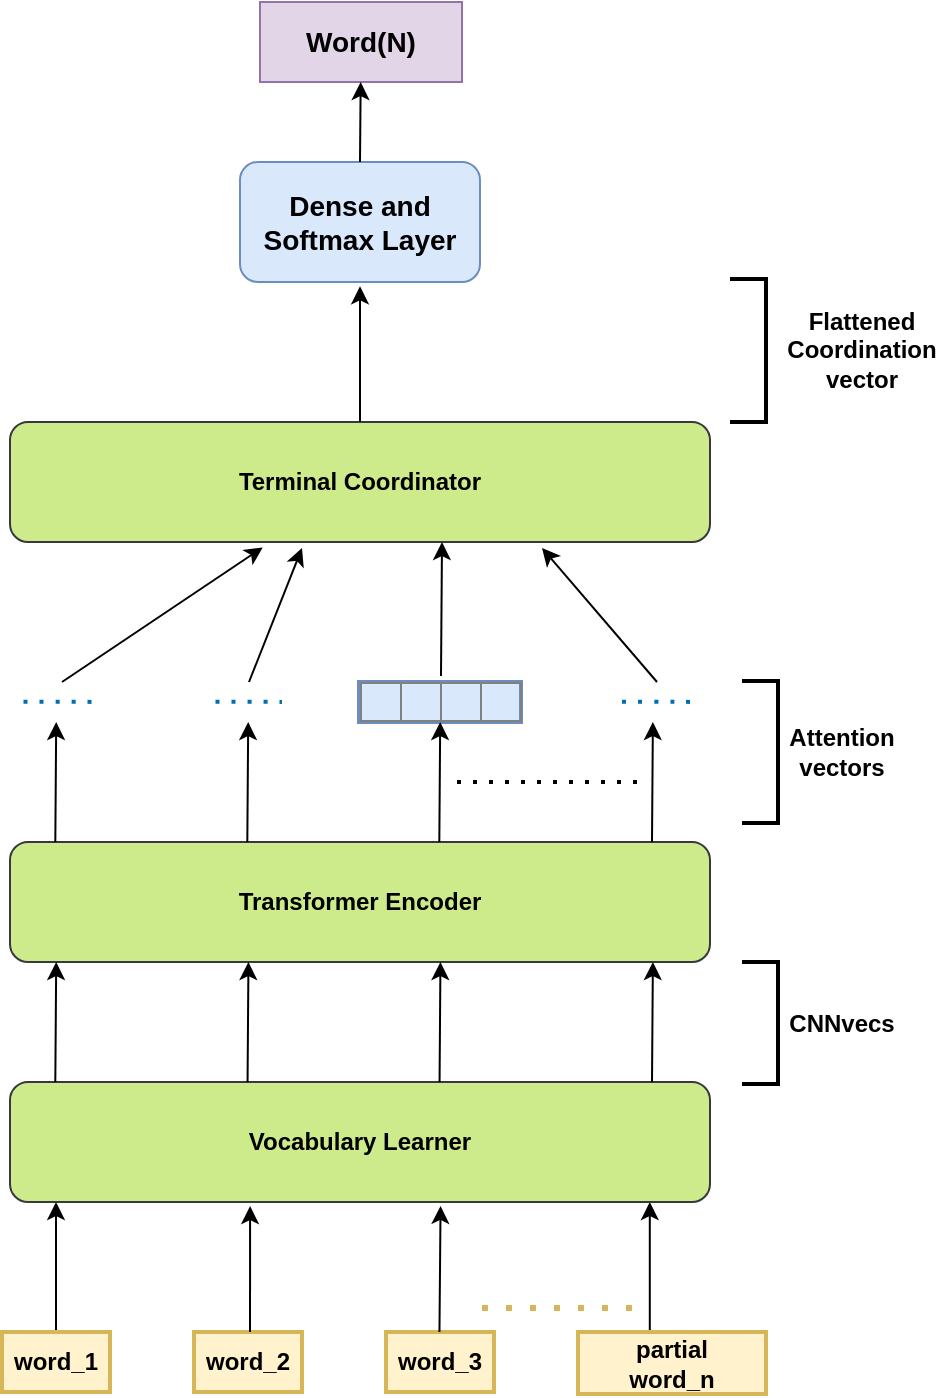 <mxfile version="14.4.4" type="github">
  <diagram id="0odnrXZAJHz_oo89ADCb" name="Page-1">
    <mxGraphModel dx="1185" dy="662" grid="1" gridSize="10" guides="1" tooltips="1" connect="1" arrows="1" fold="1" page="1" pageScale="1" pageWidth="850" pageHeight="1100" math="0" shadow="0">
      <root>
        <mxCell id="0" />
        <mxCell id="1" parent="0" />
        <mxCell id="r2FGRi74jd80nOv4xDd8-11" style="edgeStyle=orthogonalEdgeStyle;rounded=0;orthogonalLoop=1;jettySize=auto;html=1;" edge="1" parent="1" source="r2FGRi74jd80nOv4xDd8-12">
          <mxGeometry relative="1" as="geometry">
            <mxPoint x="257" y="740" as="targetPoint" />
          </mxGeometry>
        </mxCell>
        <mxCell id="r2FGRi74jd80nOv4xDd8-12" value="&lt;b&gt;word_1&lt;/b&gt;" style="rounded=0;whiteSpace=wrap;html=1;strokeWidth=2;fillColor=#fff2cc;strokeColor=#d6b656;" vertex="1" parent="1">
          <mxGeometry x="230" y="805" width="54" height="30" as="geometry" />
        </mxCell>
        <mxCell id="r2FGRi74jd80nOv4xDd8-14" value="&lt;b&gt;word_2&lt;/b&gt;" style="rounded=0;whiteSpace=wrap;html=1;strokeWidth=2;fillColor=#fff2cc;strokeColor=#d6b656;" vertex="1" parent="1">
          <mxGeometry x="326" y="805" width="54" height="30" as="geometry" />
        </mxCell>
        <mxCell id="r2FGRi74jd80nOv4xDd8-16" value="&lt;b&gt;word_3&lt;/b&gt;" style="rounded=0;whiteSpace=wrap;html=1;strokeWidth=2;fillColor=#fff2cc;strokeColor=#d6b656;" vertex="1" parent="1">
          <mxGeometry x="422" y="805" width="54" height="30" as="geometry" />
        </mxCell>
        <mxCell id="r2FGRi74jd80nOv4xDd8-17" style="edgeStyle=orthogonalEdgeStyle;rounded=0;orthogonalLoop=1;jettySize=auto;html=1;entryX=0.914;entryY=1;entryDx=0;entryDy=0;entryPerimeter=0;" edge="1" parent="1" target="r2FGRi74jd80nOv4xDd8-20">
          <mxGeometry relative="1" as="geometry">
            <mxPoint x="554" y="750" as="targetPoint" />
            <mxPoint x="555" y="805" as="sourcePoint" />
            <Array as="points">
              <mxPoint x="554" y="805" />
            </Array>
          </mxGeometry>
        </mxCell>
        <mxCell id="r2FGRi74jd80nOv4xDd8-18" value="&lt;b&gt;partial&lt;br&gt;word_n&lt;/b&gt;" style="rounded=0;whiteSpace=wrap;html=1;strokeWidth=2;fillColor=#fff2cc;strokeColor=#d6b656;" vertex="1" parent="1">
          <mxGeometry x="518" y="805" width="94" height="31" as="geometry" />
        </mxCell>
        <mxCell id="r2FGRi74jd80nOv4xDd8-19" value="" style="endArrow=none;dashed=1;html=1;dashPattern=1 3;strokeWidth=3;fillColor=#fff2cc;strokeColor=#d6b656;endSize=12;startSize=12;" edge="1" parent="1">
          <mxGeometry width="50" height="50" relative="1" as="geometry">
            <mxPoint x="470" y="793" as="sourcePoint" />
            <mxPoint x="552" y="793" as="targetPoint" />
          </mxGeometry>
        </mxCell>
        <mxCell id="r2FGRi74jd80nOv4xDd8-20" value="&lt;b&gt;Vocabulary Learner&lt;/b&gt;" style="rounded=1;whiteSpace=wrap;html=1;fillColor=#cdeb8b;strokeColor=#36393d;" vertex="1" parent="1">
          <mxGeometry x="234" y="680" width="350" height="60" as="geometry" />
        </mxCell>
        <mxCell id="r2FGRi74jd80nOv4xDd8-23" value="" style="endArrow=classic;html=1;entryX=0.343;entryY=1.034;entryDx=0;entryDy=0;entryPerimeter=0;" edge="1" parent="1" target="r2FGRi74jd80nOv4xDd8-20">
          <mxGeometry width="50" height="50" relative="1" as="geometry">
            <mxPoint x="354" y="805" as="sourcePoint" />
            <mxPoint x="354.55" y="741.98" as="targetPoint" />
          </mxGeometry>
        </mxCell>
        <mxCell id="r2FGRi74jd80nOv4xDd8-24" value="" style="endArrow=classic;html=1;entryX=0.333;entryY=1.033;entryDx=0;entryDy=0;entryPerimeter=0;" edge="1" parent="1">
          <mxGeometry width="50" height="50" relative="1" as="geometry">
            <mxPoint x="448.73" y="805" as="sourcePoint" />
            <mxPoint x="449.28" y="741.98" as="targetPoint" />
          </mxGeometry>
        </mxCell>
        <mxCell id="r2FGRi74jd80nOv4xDd8-25" value="&lt;b&gt;Transformer Encoder&lt;/b&gt;" style="rounded=1;whiteSpace=wrap;html=1;fillColor=#cdeb8b;strokeColor=#36393d;" vertex="1" parent="1">
          <mxGeometry x="234" y="560" width="350" height="60" as="geometry" />
        </mxCell>
        <mxCell id="r2FGRi74jd80nOv4xDd8-27" value="" style="endArrow=classic;html=1;entryX=0.066;entryY=1;entryDx=0;entryDy=0;entryPerimeter=0;" edge="1" parent="1" target="r2FGRi74jd80nOv4xDd8-25">
          <mxGeometry width="50" height="50" relative="1" as="geometry">
            <mxPoint x="256.66" y="680" as="sourcePoint" />
            <mxPoint x="257" y="630" as="targetPoint" />
          </mxGeometry>
        </mxCell>
        <mxCell id="r2FGRi74jd80nOv4xDd8-28" value="" style="endArrow=classic;html=1;entryX=0.066;entryY=1;entryDx=0;entryDy=0;entryPerimeter=0;" edge="1" parent="1">
          <mxGeometry width="50" height="50" relative="1" as="geometry">
            <mxPoint x="352.78" y="680" as="sourcePoint" />
            <mxPoint x="353.22" y="620" as="targetPoint" />
          </mxGeometry>
        </mxCell>
        <mxCell id="r2FGRi74jd80nOv4xDd8-29" value="" style="endArrow=classic;html=1;entryX=0.066;entryY=1;entryDx=0;entryDy=0;entryPerimeter=0;" edge="1" parent="1">
          <mxGeometry width="50" height="50" relative="1" as="geometry">
            <mxPoint x="448.78" y="680" as="sourcePoint" />
            <mxPoint x="449.22" y="620" as="targetPoint" />
          </mxGeometry>
        </mxCell>
        <mxCell id="r2FGRi74jd80nOv4xDd8-30" value="" style="endArrow=classic;html=1;entryX=0.066;entryY=1;entryDx=0;entryDy=0;entryPerimeter=0;" edge="1" parent="1">
          <mxGeometry width="50" height="50" relative="1" as="geometry">
            <mxPoint x="555.0" y="680" as="sourcePoint" />
            <mxPoint x="555.44" y="620" as="targetPoint" />
          </mxGeometry>
        </mxCell>
        <mxCell id="r2FGRi74jd80nOv4xDd8-31" value="&lt;table border=&quot;1&quot; width=&quot;100%&quot; style=&quot;width: 100% ; height: 100% ; border-collapse: collapse&quot;&gt;&lt;tbody&gt;&lt;tr&gt;&lt;td align=&quot;center&quot;&gt;&lt;br&gt;&lt;/td&gt;&lt;td align=&quot;center&quot;&gt;&lt;br&gt;&lt;/td&gt;&lt;td align=&quot;center&quot;&gt;&lt;/td&gt;&lt;td&gt;&lt;br&gt;&lt;/td&gt;&lt;/tr&gt;&lt;/tbody&gt;&lt;/table&gt;" style="text;html=1;overflow=fill;fillColor=#dae8fc;strokeWidth=2;strokeColor=#6c8ebf;" vertex="1" parent="1">
          <mxGeometry x="408.5" y="480" width="81" height="20" as="geometry" />
        </mxCell>
        <mxCell id="r2FGRi74jd80nOv4xDd8-32" value="" style="endArrow=classic;html=1;entryX=0.066;entryY=1;entryDx=0;entryDy=0;entryPerimeter=0;" edge="1" parent="1">
          <mxGeometry width="50" height="50" relative="1" as="geometry">
            <mxPoint x="256.66" y="560" as="sourcePoint" />
            <mxPoint x="257.1" y="500" as="targetPoint" />
          </mxGeometry>
        </mxCell>
        <mxCell id="r2FGRi74jd80nOv4xDd8-33" value="" style="endArrow=classic;html=1;entryX=0.066;entryY=1;entryDx=0;entryDy=0;entryPerimeter=0;" edge="1" parent="1">
          <mxGeometry width="50" height="50" relative="1" as="geometry">
            <mxPoint x="352.66" y="560" as="sourcePoint" />
            <mxPoint x="353.1" y="500" as="targetPoint" />
          </mxGeometry>
        </mxCell>
        <mxCell id="r2FGRi74jd80nOv4xDd8-34" value="" style="endArrow=classic;html=1;entryX=0.066;entryY=1;entryDx=0;entryDy=0;entryPerimeter=0;" edge="1" parent="1">
          <mxGeometry width="50" height="50" relative="1" as="geometry">
            <mxPoint x="448.66" y="560" as="sourcePoint" />
            <mxPoint x="449.1" y="500" as="targetPoint" />
          </mxGeometry>
        </mxCell>
        <mxCell id="r2FGRi74jd80nOv4xDd8-35" value="" style="endArrow=classic;html=1;entryX=0.066;entryY=1;entryDx=0;entryDy=0;entryPerimeter=0;" edge="1" parent="1">
          <mxGeometry width="50" height="50" relative="1" as="geometry">
            <mxPoint x="555" y="560" as="sourcePoint" />
            <mxPoint x="555.44" y="500" as="targetPoint" />
          </mxGeometry>
        </mxCell>
        <mxCell id="r2FGRi74jd80nOv4xDd8-36" value="" style="endArrow=none;dashed=1;html=1;dashPattern=1 3;strokeWidth=2;" edge="1" parent="1">
          <mxGeometry width="50" height="50" relative="1" as="geometry">
            <mxPoint x="457.5" y="530" as="sourcePoint" />
            <mxPoint x="550" y="530" as="targetPoint" />
            <Array as="points">
              <mxPoint x="479.5" y="530" />
            </Array>
          </mxGeometry>
        </mxCell>
        <mxCell id="r2FGRi74jd80nOv4xDd8-37" value="" style="endArrow=none;dashed=1;html=1;dashPattern=1 3;strokeWidth=2;fillColor=#1ba1e2;strokeColor=#006EAF;" edge="1" parent="1">
          <mxGeometry width="50" height="50" relative="1" as="geometry">
            <mxPoint x="540" y="489.83" as="sourcePoint" />
            <mxPoint x="580" y="490" as="targetPoint" />
            <Array as="points">
              <mxPoint x="562" y="489.83" />
            </Array>
          </mxGeometry>
        </mxCell>
        <mxCell id="r2FGRi74jd80nOv4xDd8-38" value="" style="endArrow=none;dashed=1;html=1;dashPattern=1 3;strokeWidth=2;fillColor=#1ba1e2;strokeColor=#006EAF;" edge="1" parent="1">
          <mxGeometry width="50" height="50" relative="1" as="geometry">
            <mxPoint x="336.75" y="489.83" as="sourcePoint" />
            <mxPoint x="370" y="490" as="targetPoint" />
            <Array as="points">
              <mxPoint x="358.75" y="489.83" />
            </Array>
          </mxGeometry>
        </mxCell>
        <mxCell id="r2FGRi74jd80nOv4xDd8-39" value="" style="endArrow=none;dashed=1;html=1;dashPattern=1 3;strokeWidth=2;fillColor=#1ba1e2;strokeColor=#006EAF;" edge="1" parent="1">
          <mxGeometry width="50" height="50" relative="1" as="geometry">
            <mxPoint x="240.75" y="489.83" as="sourcePoint" />
            <mxPoint x="280" y="490" as="targetPoint" />
            <Array as="points">
              <mxPoint x="262.75" y="489.83" />
            </Array>
          </mxGeometry>
        </mxCell>
        <mxCell id="r2FGRi74jd80nOv4xDd8-40" value="&lt;b&gt;Terminal Coordinator&lt;/b&gt;" style="rounded=1;whiteSpace=wrap;html=1;fillColor=#cdeb8b;strokeColor=#36393d;" vertex="1" parent="1">
          <mxGeometry x="234" y="350" width="350" height="60" as="geometry" />
        </mxCell>
        <mxCell id="r2FGRi74jd80nOv4xDd8-41" value="" style="endArrow=classic;html=1;entryX=0.361;entryY=1.045;entryDx=0;entryDy=0;entryPerimeter=0;" edge="1" parent="1" target="r2FGRi74jd80nOv4xDd8-40">
          <mxGeometry width="50" height="50" relative="1" as="geometry">
            <mxPoint x="260" y="480" as="sourcePoint" />
            <mxPoint x="310" y="430" as="targetPoint" />
          </mxGeometry>
        </mxCell>
        <mxCell id="r2FGRi74jd80nOv4xDd8-42" value="" style="endArrow=classic;html=1;" edge="1" parent="1">
          <mxGeometry width="50" height="50" relative="1" as="geometry">
            <mxPoint x="353.5" y="480" as="sourcePoint" />
            <mxPoint x="380" y="413" as="targetPoint" />
          </mxGeometry>
        </mxCell>
        <mxCell id="r2FGRi74jd80nOv4xDd8-43" value="" style="endArrow=classic;html=1;" edge="1" parent="1">
          <mxGeometry width="50" height="50" relative="1" as="geometry">
            <mxPoint x="449.5" y="477" as="sourcePoint" />
            <mxPoint x="450" y="410" as="targetPoint" />
          </mxGeometry>
        </mxCell>
        <mxCell id="r2FGRi74jd80nOv4xDd8-44" value="" style="endArrow=classic;html=1;" edge="1" parent="1">
          <mxGeometry width="50" height="50" relative="1" as="geometry">
            <mxPoint x="557.5" y="480" as="sourcePoint" />
            <mxPoint x="500" y="413" as="targetPoint" />
          </mxGeometry>
        </mxCell>
        <mxCell id="r2FGRi74jd80nOv4xDd8-45" value="&lt;b&gt;&lt;font style=&quot;font-size: 14px&quot;&gt;Dense and &lt;br&gt;Softmax Layer&lt;/font&gt;&lt;/b&gt;" style="rounded=1;whiteSpace=wrap;html=1;fillColor=#dae8fc;strokeColor=#6c8ebf;" vertex="1" parent="1">
          <mxGeometry x="349" y="220" width="120" height="60" as="geometry" />
        </mxCell>
        <mxCell id="r2FGRi74jd80nOv4xDd8-46" value="&lt;font style=&quot;font-size: 14px&quot;&gt;&lt;b&gt;Word(N)&lt;/b&gt;&lt;/font&gt;" style="rounded=0;whiteSpace=wrap;html=1;fillColor=#e1d5e7;strokeColor=#9673a6;" vertex="1" parent="1">
          <mxGeometry x="359" y="140" width="101" height="40" as="geometry" />
        </mxCell>
        <mxCell id="r2FGRi74jd80nOv4xDd8-47" value="" style="endArrow=classic;html=1;exitX=0.5;exitY=0;exitDx=0;exitDy=0;" edge="1" parent="1" source="r2FGRi74jd80nOv4xDd8-45" target="r2FGRi74jd80nOv4xDd8-46">
          <mxGeometry width="50" height="50" relative="1" as="geometry">
            <mxPoint x="16.5" y="200" as="sourcePoint" />
            <mxPoint x="391.5" y="150" as="targetPoint" />
            <Array as="points" />
          </mxGeometry>
        </mxCell>
        <mxCell id="r2FGRi74jd80nOv4xDd8-48" value="" style="endArrow=classic;html=1;entryX=0.425;entryY=1.036;entryDx=0;entryDy=0;entryPerimeter=0;" edge="1" parent="1">
          <mxGeometry width="50" height="50" relative="1" as="geometry">
            <mxPoint x="409" y="350" as="sourcePoint" />
            <mxPoint x="409.0" y="282.16" as="targetPoint" />
          </mxGeometry>
        </mxCell>
        <mxCell id="r2FGRi74jd80nOv4xDd8-49" value="" style="strokeWidth=2;html=1;shape=mxgraph.flowchart.annotation_1;align=left;pointerEvents=1;fillColor=#ffffff;gradientColor=#ffffff;rotation=-180;" vertex="1" parent="1">
          <mxGeometry x="600" y="479.5" width="18" height="71" as="geometry" />
        </mxCell>
        <mxCell id="r2FGRi74jd80nOv4xDd8-50" value="&lt;b&gt;Attention vectors&lt;/b&gt;" style="text;html=1;strokeColor=none;fillColor=none;align=center;verticalAlign=middle;whiteSpace=wrap;rounded=0;" vertex="1" parent="1">
          <mxGeometry x="630" y="505" width="40" height="20" as="geometry" />
        </mxCell>
        <mxCell id="r2FGRi74jd80nOv4xDd8-51" value="" style="strokeWidth=2;html=1;shape=mxgraph.flowchart.annotation_1;align=left;pointerEvents=1;fillColor=#ffffff;gradientColor=#ffffff;rotation=-180;" vertex="1" parent="1">
          <mxGeometry x="594" y="278.5" width="18" height="71.5" as="geometry" />
        </mxCell>
        <mxCell id="r2FGRi74jd80nOv4xDd8-52" value="&lt;b&gt;Flattened Coordination vector&lt;/b&gt;" style="text;html=1;strokeColor=none;fillColor=none;align=center;verticalAlign=middle;whiteSpace=wrap;rounded=0;" vertex="1" parent="1">
          <mxGeometry x="640" y="304.25" width="40" height="20" as="geometry" />
        </mxCell>
        <mxCell id="r2FGRi74jd80nOv4xDd8-53" value="" style="strokeWidth=2;html=1;shape=mxgraph.flowchart.annotation_1;align=left;pointerEvents=1;fillColor=#ffffff;gradientColor=#ffffff;rotation=-180;" vertex="1" parent="1">
          <mxGeometry x="600" y="620" width="18" height="61" as="geometry" />
        </mxCell>
        <mxCell id="r2FGRi74jd80nOv4xDd8-54" value="&lt;b&gt;CNNvecs&lt;/b&gt;" style="text;html=1;strokeColor=none;fillColor=none;align=center;verticalAlign=middle;whiteSpace=wrap;rounded=0;" vertex="1" parent="1">
          <mxGeometry x="630" y="640.5" width="40" height="20" as="geometry" />
        </mxCell>
      </root>
    </mxGraphModel>
  </diagram>
</mxfile>
